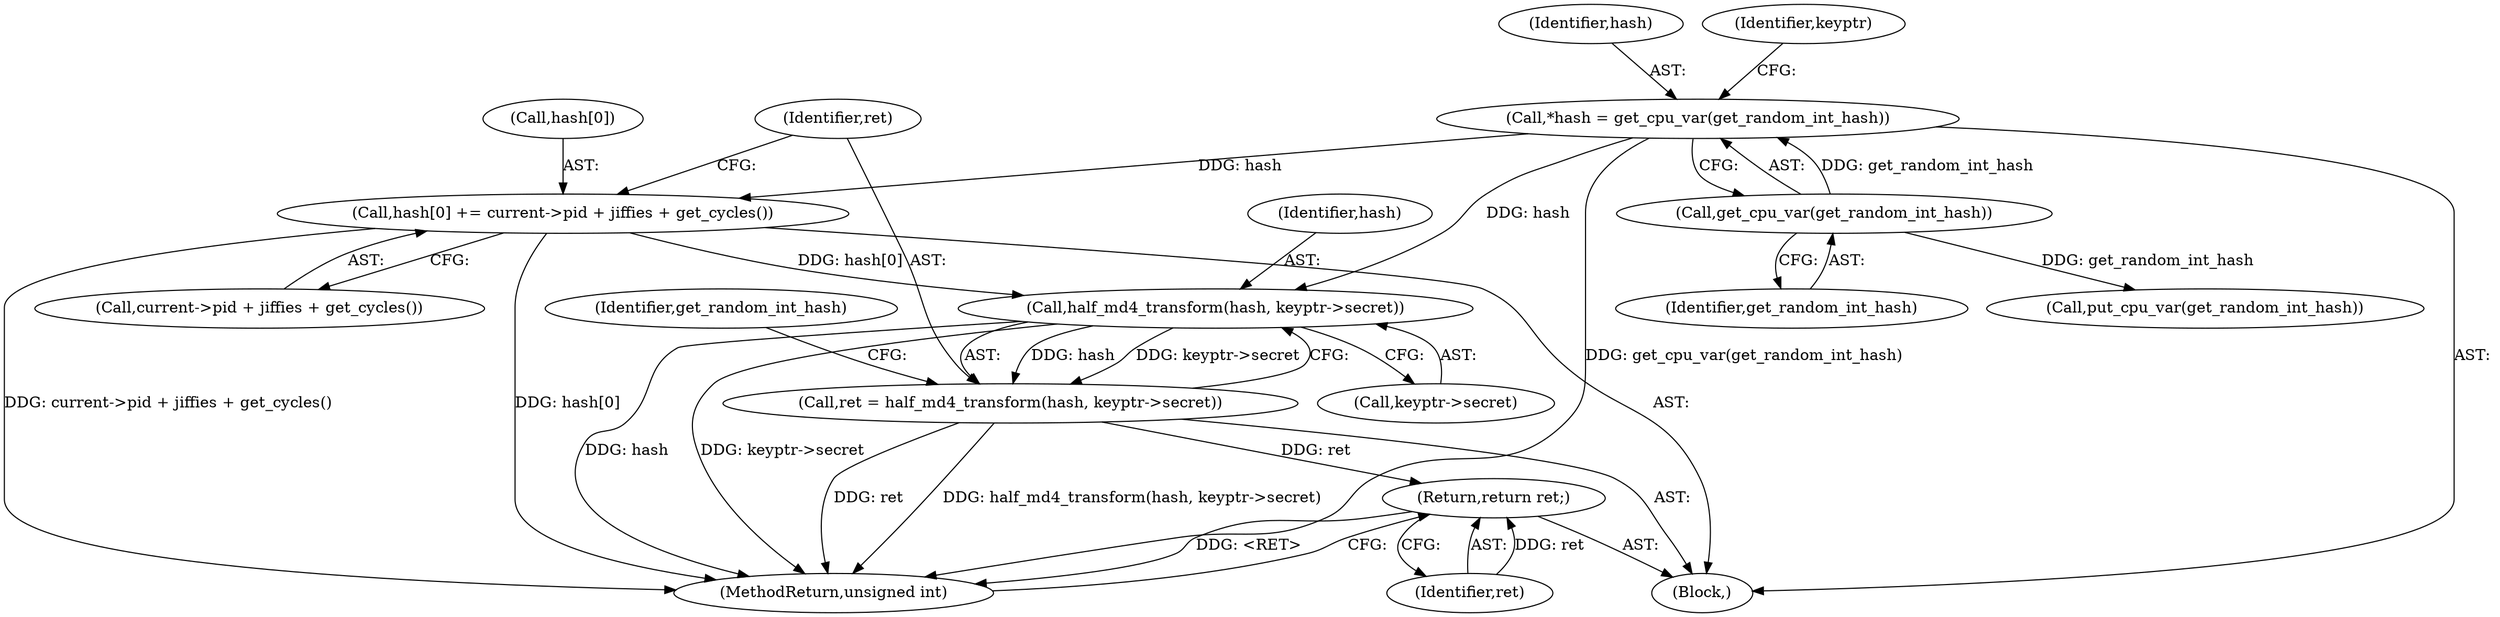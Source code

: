 digraph "1_linux_6e5714eaf77d79ae1c8b47e3e040ff5411b717ec_0@array" {
"1000113" [label="(Call,hash[0] += current->pid + jiffies + get_cycles())"];
"1000105" [label="(Call,*hash = get_cpu_var(get_random_int_hash))"];
"1000107" [label="(Call,get_cpu_var(get_random_int_hash))"];
"1000126" [label="(Call,half_md4_transform(hash, keyptr->secret))"];
"1000124" [label="(Call,ret = half_md4_transform(hash, keyptr->secret))"];
"1000133" [label="(Return,return ret;)"];
"1000128" [label="(Call,keyptr->secret)"];
"1000135" [label="(MethodReturn,unsigned int)"];
"1000114" [label="(Call,hash[0])"];
"1000106" [label="(Identifier,hash)"];
"1000105" [label="(Call,*hash = get_cpu_var(get_random_int_hash))"];
"1000125" [label="(Identifier,ret)"];
"1000113" [label="(Call,hash[0] += current->pid + jiffies + get_cycles())"];
"1000131" [label="(Call,put_cpu_var(get_random_int_hash))"];
"1000133" [label="(Return,return ret;)"];
"1000108" [label="(Identifier,get_random_int_hash)"];
"1000107" [label="(Call,get_cpu_var(get_random_int_hash))"];
"1000124" [label="(Call,ret = half_md4_transform(hash, keyptr->secret))"];
"1000126" [label="(Call,half_md4_transform(hash, keyptr->secret))"];
"1000134" [label="(Identifier,ret)"];
"1000102" [label="(Block,)"];
"1000127" [label="(Identifier,hash)"];
"1000117" [label="(Call,current->pid + jiffies + get_cycles())"];
"1000111" [label="(Identifier,keyptr)"];
"1000132" [label="(Identifier,get_random_int_hash)"];
"1000113" -> "1000102"  [label="AST: "];
"1000113" -> "1000117"  [label="CFG: "];
"1000114" -> "1000113"  [label="AST: "];
"1000117" -> "1000113"  [label="AST: "];
"1000125" -> "1000113"  [label="CFG: "];
"1000113" -> "1000135"  [label="DDG: current->pid + jiffies + get_cycles()"];
"1000113" -> "1000135"  [label="DDG: hash[0]"];
"1000105" -> "1000113"  [label="DDG: hash"];
"1000113" -> "1000126"  [label="DDG: hash[0]"];
"1000105" -> "1000102"  [label="AST: "];
"1000105" -> "1000107"  [label="CFG: "];
"1000106" -> "1000105"  [label="AST: "];
"1000107" -> "1000105"  [label="AST: "];
"1000111" -> "1000105"  [label="CFG: "];
"1000105" -> "1000135"  [label="DDG: get_cpu_var(get_random_int_hash)"];
"1000107" -> "1000105"  [label="DDG: get_random_int_hash"];
"1000105" -> "1000126"  [label="DDG: hash"];
"1000107" -> "1000108"  [label="CFG: "];
"1000108" -> "1000107"  [label="AST: "];
"1000107" -> "1000131"  [label="DDG: get_random_int_hash"];
"1000126" -> "1000124"  [label="AST: "];
"1000126" -> "1000128"  [label="CFG: "];
"1000127" -> "1000126"  [label="AST: "];
"1000128" -> "1000126"  [label="AST: "];
"1000124" -> "1000126"  [label="CFG: "];
"1000126" -> "1000135"  [label="DDG: hash"];
"1000126" -> "1000135"  [label="DDG: keyptr->secret"];
"1000126" -> "1000124"  [label="DDG: hash"];
"1000126" -> "1000124"  [label="DDG: keyptr->secret"];
"1000124" -> "1000102"  [label="AST: "];
"1000125" -> "1000124"  [label="AST: "];
"1000132" -> "1000124"  [label="CFG: "];
"1000124" -> "1000135"  [label="DDG: half_md4_transform(hash, keyptr->secret)"];
"1000124" -> "1000135"  [label="DDG: ret"];
"1000124" -> "1000133"  [label="DDG: ret"];
"1000133" -> "1000102"  [label="AST: "];
"1000133" -> "1000134"  [label="CFG: "];
"1000134" -> "1000133"  [label="AST: "];
"1000135" -> "1000133"  [label="CFG: "];
"1000133" -> "1000135"  [label="DDG: <RET>"];
"1000134" -> "1000133"  [label="DDG: ret"];
}

